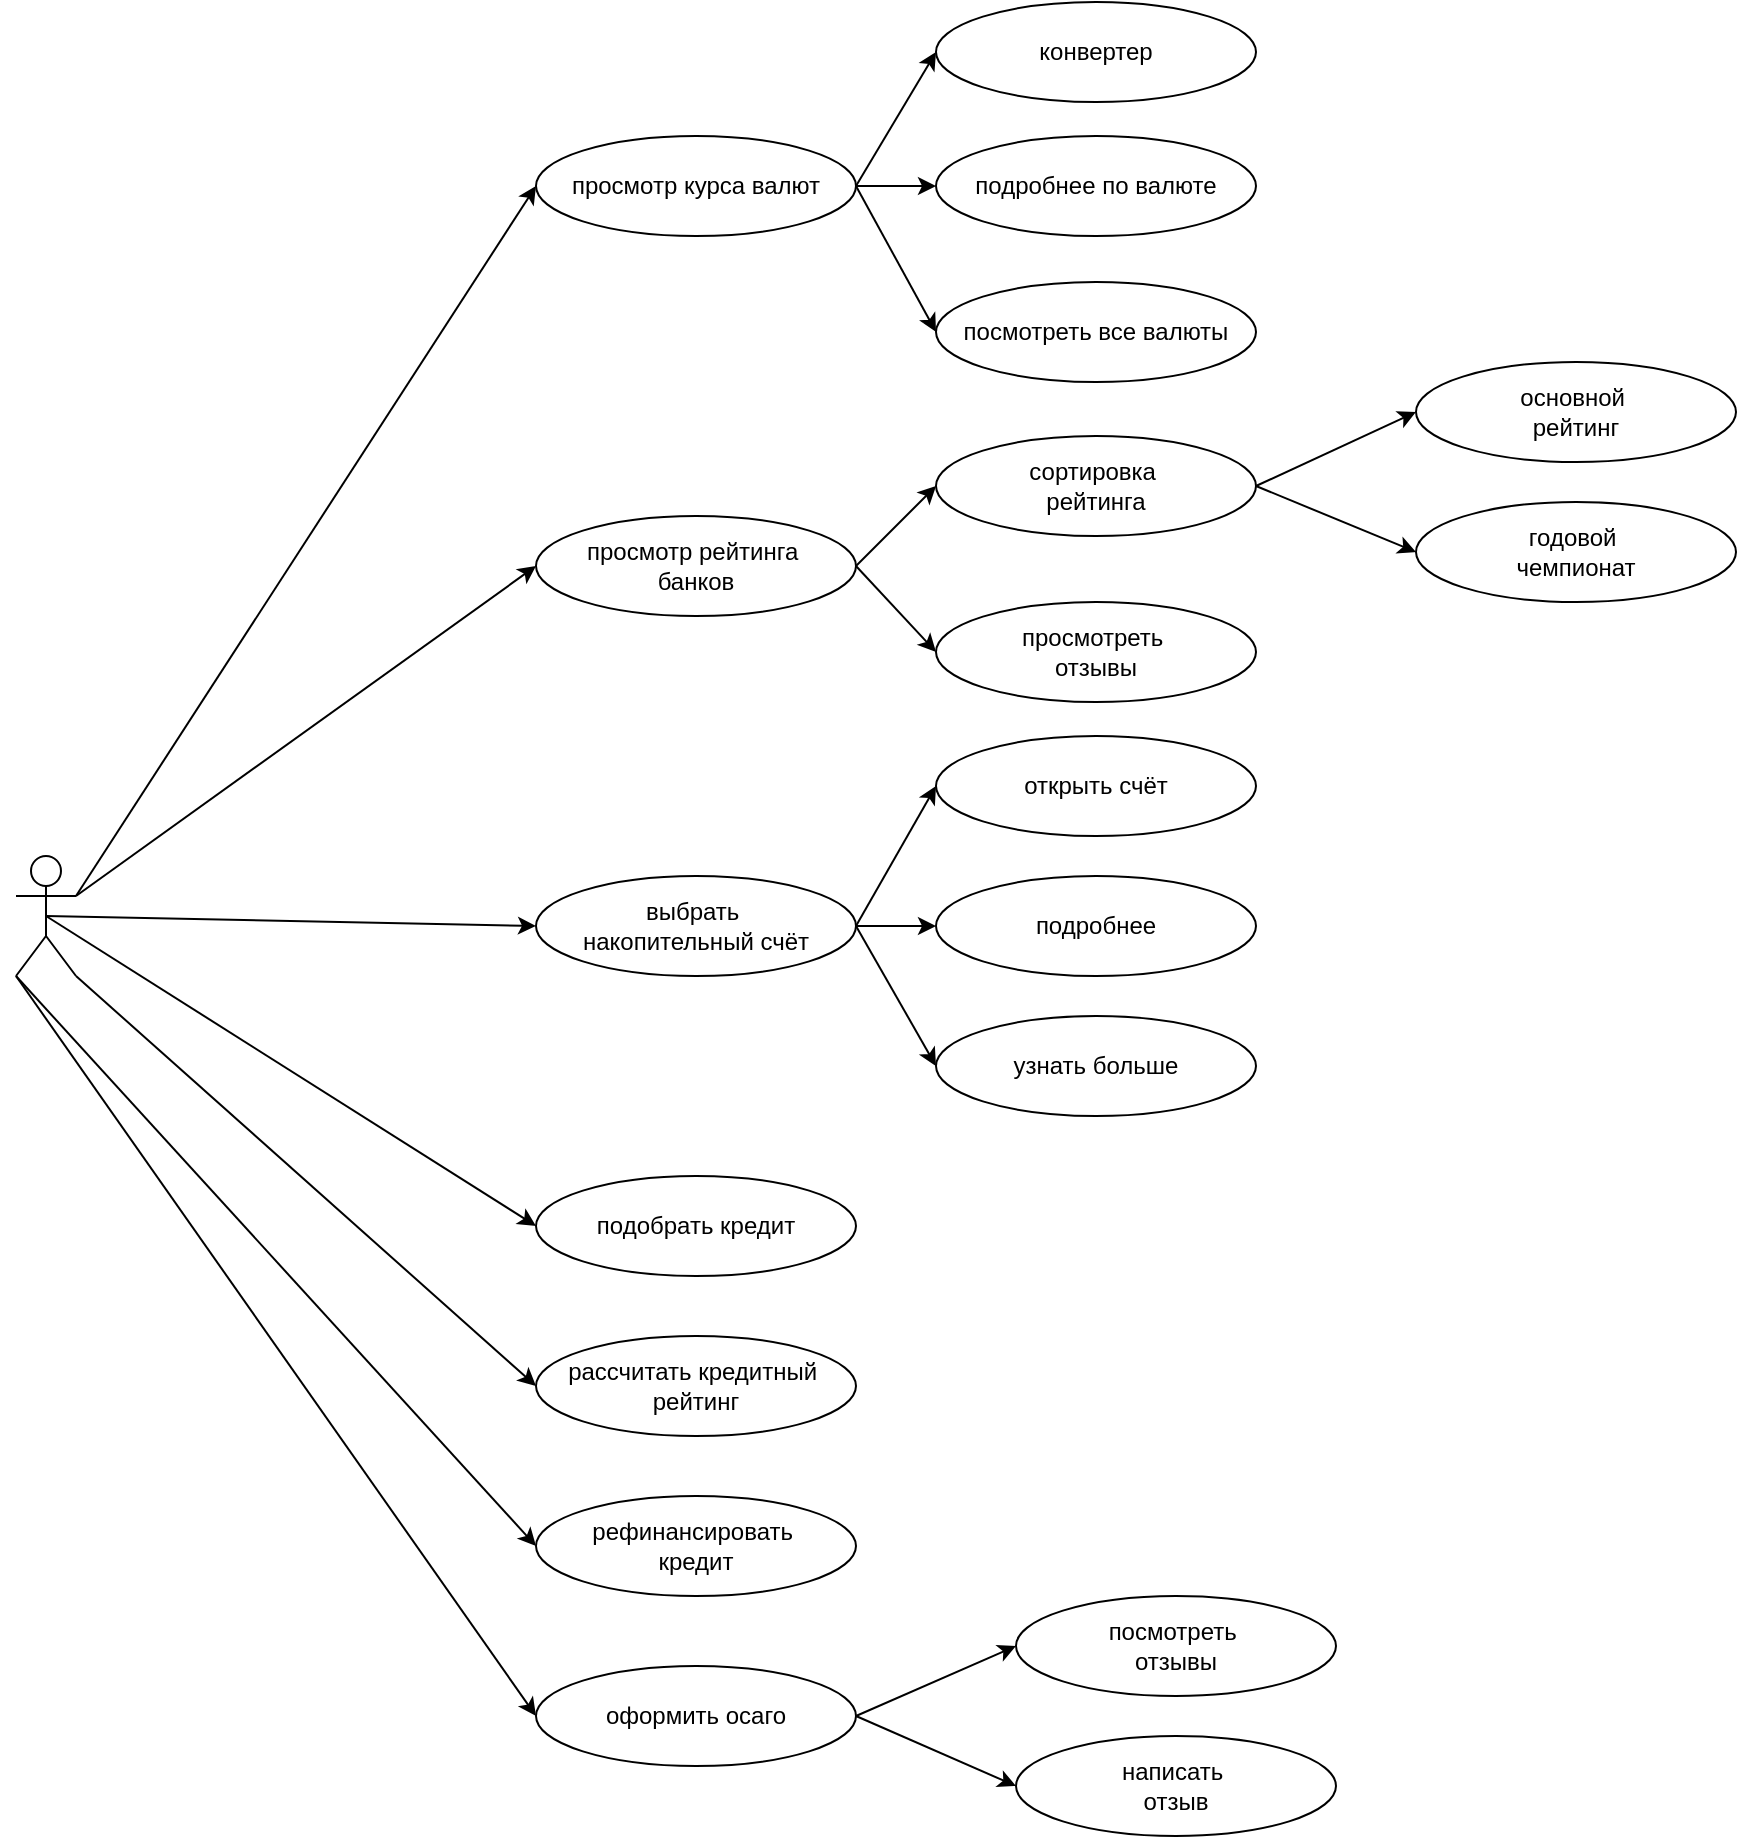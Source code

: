 <mxfile>
    <diagram id="uDgKG0mEdmjzOx26ciWL" name="Страница 1">
        <mxGraphModel dx="825" dy="1306" grid="1" gridSize="10" guides="1" tooltips="1" connect="1" arrows="1" fold="1" page="1" pageScale="1" pageWidth="1169" pageHeight="827" math="0" shadow="0">
            <root>
                <mxCell id="0"/>
                <mxCell id="1" parent="0"/>
                <mxCell id="2" value="подобрать кредит" style="ellipse;whiteSpace=wrap;html=1;" parent="1" vertex="1">
                    <mxGeometry x="280" y="497" width="160" height="50" as="geometry"/>
                </mxCell>
                <mxCell id="3" value="рефинансировать&amp;nbsp;&lt;br&gt;кредит" style="ellipse;whiteSpace=wrap;html=1;" parent="1" vertex="1">
                    <mxGeometry x="280" y="657" width="160" height="50" as="geometry"/>
                </mxCell>
                <mxCell id="4" value="рассчитать&amp;nbsp;кредитный&amp;nbsp;&lt;br&gt;рейтинг" style="ellipse;whiteSpace=wrap;html=1;" parent="1" vertex="1">
                    <mxGeometry x="280" y="577" width="160" height="50" as="geometry"/>
                </mxCell>
                <mxCell id="5" value="оформить осаго" style="ellipse;whiteSpace=wrap;html=1;" parent="1" vertex="1">
                    <mxGeometry x="280" y="742" width="160" height="50" as="geometry"/>
                </mxCell>
                <mxCell id="7" value="написать&amp;nbsp;&lt;br&gt;отзыв" style="ellipse;whiteSpace=wrap;html=1;" parent="1" vertex="1">
                    <mxGeometry x="520" y="777" width="160" height="50" as="geometry"/>
                </mxCell>
                <mxCell id="8" value="посмотреть&amp;nbsp;&lt;br&gt;отзывы" style="ellipse;whiteSpace=wrap;html=1;" parent="1" vertex="1">
                    <mxGeometry x="520" y="707" width="160" height="50" as="geometry"/>
                </mxCell>
                <mxCell id="13" value="просмотр&amp;nbsp;рейтинга&amp;nbsp;&lt;br&gt;банков" style="ellipse;whiteSpace=wrap;html=1;" parent="1" vertex="1">
                    <mxGeometry x="280" y="167" width="160" height="50" as="geometry"/>
                </mxCell>
                <mxCell id="16" value="просмотреть&amp;nbsp;&lt;br&gt;отзывы" style="ellipse;whiteSpace=wrap;html=1;" parent="1" vertex="1">
                    <mxGeometry x="480" y="210" width="160" height="50" as="geometry"/>
                </mxCell>
                <mxCell id="17" value="сортировка&amp;nbsp;&lt;br&gt;рейтинга" style="ellipse;whiteSpace=wrap;html=1;" parent="1" vertex="1">
                    <mxGeometry x="480" y="127" width="160" height="50" as="geometry"/>
                </mxCell>
                <mxCell id="23" value="выбрать&amp;nbsp;&lt;br&gt;накопительный счёт" style="ellipse;whiteSpace=wrap;html=1;" parent="1" vertex="1">
                    <mxGeometry x="280" y="347" width="160" height="50" as="geometry"/>
                </mxCell>
                <mxCell id="24" value="открыть счёт" style="ellipse;whiteSpace=wrap;html=1;" parent="1" vertex="1">
                    <mxGeometry x="480" y="277" width="160" height="50" as="geometry"/>
                </mxCell>
                <mxCell id="25" value="подробнее" style="ellipse;whiteSpace=wrap;html=1;" parent="1" vertex="1">
                    <mxGeometry x="480" y="347" width="160" height="50" as="geometry"/>
                </mxCell>
                <mxCell id="26" value="узнать больше" style="ellipse;whiteSpace=wrap;html=1;" parent="1" vertex="1">
                    <mxGeometry x="480" y="417" width="160" height="50" as="geometry"/>
                </mxCell>
                <mxCell id="28" value="" style="endArrow=classic;html=1;entryX=0;entryY=0.5;entryDx=0;entryDy=0;exitX=1;exitY=0.5;exitDx=0;exitDy=0;" parent="1" source="13" target="17" edge="1">
                    <mxGeometry width="50" height="50" relative="1" as="geometry">
                        <mxPoint x="420" y="237" as="sourcePoint"/>
                        <mxPoint x="470" y="187" as="targetPoint"/>
                    </mxGeometry>
                </mxCell>
                <mxCell id="29" value="" style="endArrow=classic;html=1;entryX=0;entryY=0.5;entryDx=0;entryDy=0;exitX=1;exitY=0.5;exitDx=0;exitDy=0;" parent="1" source="13" target="16" edge="1">
                    <mxGeometry width="50" height="50" relative="1" as="geometry">
                        <mxPoint x="420" y="237" as="sourcePoint"/>
                        <mxPoint x="470" y="187" as="targetPoint"/>
                    </mxGeometry>
                </mxCell>
                <mxCell id="30" value="" style="endArrow=classic;html=1;entryX=0;entryY=0.5;entryDx=0;entryDy=0;exitX=1;exitY=0.5;exitDx=0;exitDy=0;" parent="1" source="23" target="24" edge="1">
                    <mxGeometry width="50" height="50" relative="1" as="geometry">
                        <mxPoint x="420" y="367" as="sourcePoint"/>
                        <mxPoint x="470" y="317" as="targetPoint"/>
                    </mxGeometry>
                </mxCell>
                <mxCell id="31" value="" style="endArrow=classic;html=1;entryX=0;entryY=0.5;entryDx=0;entryDy=0;exitX=1;exitY=0.5;exitDx=0;exitDy=0;" parent="1" source="23" target="25" edge="1">
                    <mxGeometry width="50" height="50" relative="1" as="geometry">
                        <mxPoint x="430" y="417" as="sourcePoint"/>
                        <mxPoint x="470" y="317" as="targetPoint"/>
                    </mxGeometry>
                </mxCell>
                <mxCell id="32" value="" style="endArrow=classic;html=1;entryX=0;entryY=0.5;entryDx=0;entryDy=0;exitX=1;exitY=0.5;exitDx=0;exitDy=0;" parent="1" source="23" target="26" edge="1">
                    <mxGeometry width="50" height="50" relative="1" as="geometry">
                        <mxPoint x="420" y="367" as="sourcePoint"/>
                        <mxPoint x="450" y="437" as="targetPoint"/>
                    </mxGeometry>
                </mxCell>
                <mxCell id="33" value="" style="endArrow=classic;html=1;entryX=0;entryY=0.5;entryDx=0;entryDy=0;exitX=1;exitY=0.5;exitDx=0;exitDy=0;" parent="1" source="5" target="8" edge="1">
                    <mxGeometry width="50" height="50" relative="1" as="geometry">
                        <mxPoint x="420" y="702" as="sourcePoint"/>
                        <mxPoint x="470" y="652" as="targetPoint"/>
                    </mxGeometry>
                </mxCell>
                <mxCell id="34" value="" style="endArrow=classic;html=1;entryX=0;entryY=0.5;entryDx=0;entryDy=0;exitX=1;exitY=0.5;exitDx=0;exitDy=0;" parent="1" source="5" target="7" edge="1">
                    <mxGeometry width="50" height="50" relative="1" as="geometry">
                        <mxPoint x="420" y="702" as="sourcePoint"/>
                        <mxPoint x="470" y="652" as="targetPoint"/>
                    </mxGeometry>
                </mxCell>
                <mxCell id="35" value="просмотр курса валют" style="ellipse;whiteSpace=wrap;html=1;" parent="1" vertex="1">
                    <mxGeometry x="280" y="-23" width="160" height="50" as="geometry"/>
                </mxCell>
                <mxCell id="36" value="подробнее по валюте" style="ellipse;whiteSpace=wrap;html=1;" parent="1" vertex="1">
                    <mxGeometry x="480" y="-23" width="160" height="50" as="geometry"/>
                </mxCell>
                <mxCell id="37" value="конвертер" style="ellipse;whiteSpace=wrap;html=1;" parent="1" vertex="1">
                    <mxGeometry x="480" y="-90" width="160" height="50" as="geometry"/>
                </mxCell>
                <mxCell id="40" value="" style="endArrow=classic;html=1;entryX=0;entryY=0.5;entryDx=0;entryDy=0;exitX=1;exitY=0.5;exitDx=0;exitDy=0;" parent="1" source="35" target="37" edge="1">
                    <mxGeometry width="50" height="50" relative="1" as="geometry">
                        <mxPoint x="440" y="-28" as="sourcePoint"/>
                        <mxPoint x="520" y="-70" as="targetPoint"/>
                    </mxGeometry>
                </mxCell>
                <mxCell id="41" value="" style="endArrow=classic;html=1;entryX=0;entryY=0.5;entryDx=0;entryDy=0;exitX=1;exitY=0.5;exitDx=0;exitDy=0;" parent="1" source="35" target="36" edge="1">
                    <mxGeometry width="50" height="50" relative="1" as="geometry">
                        <mxPoint x="440" y="-28" as="sourcePoint"/>
                        <mxPoint x="520" y="-70" as="targetPoint"/>
                    </mxGeometry>
                </mxCell>
                <mxCell id="44" value="" style="shape=umlActor;verticalLabelPosition=bottom;verticalAlign=top;html=1;outlineConnect=0;" parent="1" vertex="1">
                    <mxGeometry x="20" y="337" width="30" height="60" as="geometry"/>
                </mxCell>
                <mxCell id="45" value="" style="endArrow=classic;html=1;entryX=0;entryY=0.5;entryDx=0;entryDy=0;exitX=1;exitY=0.333;exitDx=0;exitDy=0;exitPerimeter=0;" parent="1" source="44" target="35" edge="1">
                    <mxGeometry width="50" height="50" relative="1" as="geometry">
                        <mxPoint x="370" y="477" as="sourcePoint"/>
                        <mxPoint x="420" y="427" as="targetPoint"/>
                    </mxGeometry>
                </mxCell>
                <mxCell id="46" value="" style="endArrow=classic;html=1;entryX=0;entryY=0.5;entryDx=0;entryDy=0;exitX=1;exitY=0.333;exitDx=0;exitDy=0;exitPerimeter=0;" parent="1" source="44" target="13" edge="1">
                    <mxGeometry width="50" height="50" relative="1" as="geometry">
                        <mxPoint x="310" y="147" as="sourcePoint"/>
                        <mxPoint x="360" y="97" as="targetPoint"/>
                    </mxGeometry>
                </mxCell>
                <mxCell id="47" value="" style="endArrow=classic;html=1;entryX=0;entryY=0.5;entryDx=0;entryDy=0;exitX=0.5;exitY=0.5;exitDx=0;exitDy=0;exitPerimeter=0;" parent="1" source="44" target="23" edge="1">
                    <mxGeometry width="50" height="50" relative="1" as="geometry">
                        <mxPoint x="190" y="307" as="sourcePoint"/>
                        <mxPoint x="240" y="257" as="targetPoint"/>
                    </mxGeometry>
                </mxCell>
                <mxCell id="48" value="" style="endArrow=classic;html=1;entryX=0;entryY=0.5;entryDx=0;entryDy=0;exitX=0.5;exitY=0.5;exitDx=0;exitDy=0;exitPerimeter=0;" parent="1" source="44" target="2" edge="1">
                    <mxGeometry width="50" height="50" relative="1" as="geometry">
                        <mxPoint x="190" y="407" as="sourcePoint"/>
                        <mxPoint x="240" y="357" as="targetPoint"/>
                    </mxGeometry>
                </mxCell>
                <mxCell id="49" value="" style="endArrow=classic;html=1;entryX=0;entryY=0.5;entryDx=0;entryDy=0;exitX=1;exitY=1;exitDx=0;exitDy=0;exitPerimeter=0;" parent="1" source="44" target="4" edge="1">
                    <mxGeometry width="50" height="50" relative="1" as="geometry">
                        <mxPoint x="90" y="517" as="sourcePoint"/>
                        <mxPoint x="140" y="467" as="targetPoint"/>
                    </mxGeometry>
                </mxCell>
                <mxCell id="50" value="" style="endArrow=classic;html=1;entryX=0;entryY=0.5;entryDx=0;entryDy=0;exitX=0;exitY=1;exitDx=0;exitDy=0;exitPerimeter=0;" parent="1" source="44" target="3" edge="1">
                    <mxGeometry width="50" height="50" relative="1" as="geometry">
                        <mxPoint x="150" y="577" as="sourcePoint"/>
                        <mxPoint x="200" y="527" as="targetPoint"/>
                    </mxGeometry>
                </mxCell>
                <mxCell id="51" value="" style="endArrow=classic;html=1;entryX=0;entryY=0.5;entryDx=0;entryDy=0;exitX=0;exitY=1;exitDx=0;exitDy=0;exitPerimeter=0;" parent="1" source="44" target="5" edge="1">
                    <mxGeometry width="50" height="50" relative="1" as="geometry">
                        <mxPoint x="150" y="477" as="sourcePoint"/>
                        <mxPoint x="130" y="657" as="targetPoint"/>
                    </mxGeometry>
                </mxCell>
                <mxCell id="53" value="посмотреть все валюты" style="ellipse;whiteSpace=wrap;html=1;" parent="1" vertex="1">
                    <mxGeometry x="480" y="50" width="160" height="50" as="geometry"/>
                </mxCell>
                <mxCell id="54" value="" style="endArrow=classic;html=1;entryX=0;entryY=0.5;entryDx=0;entryDy=0;exitX=1;exitY=0.5;exitDx=0;exitDy=0;" parent="1" source="35" target="53" edge="1">
                    <mxGeometry width="50" height="50" relative="1" as="geometry">
                        <mxPoint x="320" y="110" as="sourcePoint"/>
                        <mxPoint x="370" y="60" as="targetPoint"/>
                    </mxGeometry>
                </mxCell>
                <mxCell id="55" value="основной&amp;nbsp;&lt;br&gt;рейтинг" style="ellipse;whiteSpace=wrap;html=1;" vertex="1" parent="1">
                    <mxGeometry x="720" y="90" width="160" height="50" as="geometry"/>
                </mxCell>
                <mxCell id="56" value="годовой&amp;nbsp;&lt;br&gt;чемпионат" style="ellipse;whiteSpace=wrap;html=1;" vertex="1" parent="1">
                    <mxGeometry x="720" y="160" width="160" height="50" as="geometry"/>
                </mxCell>
                <mxCell id="58" value="" style="endArrow=classic;html=1;entryX=0;entryY=0.5;entryDx=0;entryDy=0;exitX=1;exitY=0.5;exitDx=0;exitDy=0;" edge="1" parent="1" source="17" target="55">
                    <mxGeometry width="50" height="50" relative="1" as="geometry">
                        <mxPoint x="650" y="120" as="sourcePoint"/>
                        <mxPoint x="690" y="80" as="targetPoint"/>
                    </mxGeometry>
                </mxCell>
                <mxCell id="59" value="" style="endArrow=classic;html=1;entryX=0;entryY=0.5;entryDx=0;entryDy=0;exitX=1;exitY=0.5;exitDx=0;exitDy=0;" edge="1" parent="1" source="17" target="56">
                    <mxGeometry width="50" height="50" relative="1" as="geometry">
                        <mxPoint x="710" y="290" as="sourcePoint"/>
                        <mxPoint x="750" y="250" as="targetPoint"/>
                    </mxGeometry>
                </mxCell>
            </root>
        </mxGraphModel>
    </diagram>
</mxfile>